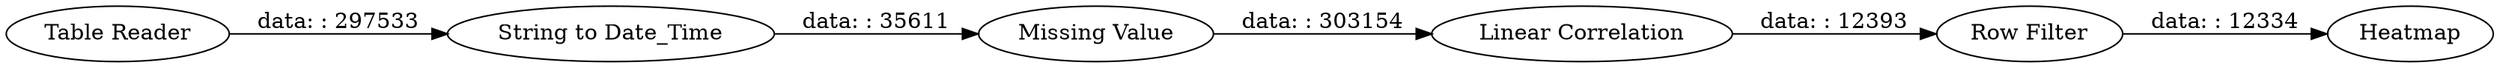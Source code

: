 digraph {
	"535128416251472996_3" [label="Missing Value"]
	"535128416251472996_1" [label="Table Reader"]
	"535128416251472996_5" [label="Linear Correlation"]
	"535128416251472996_7" [label=Heatmap]
	"535128416251472996_2" [label="String to Date_Time"]
	"535128416251472996_8" [label="Row Filter"]
	"535128416251472996_1" -> "535128416251472996_2" [label="data: : 297533"]
	"535128416251472996_5" -> "535128416251472996_8" [label="data: : 12393"]
	"535128416251472996_8" -> "535128416251472996_7" [label="data: : 12334"]
	"535128416251472996_3" -> "535128416251472996_5" [label="data: : 303154"]
	"535128416251472996_2" -> "535128416251472996_3" [label="data: : 35611"]
	rankdir=LR
}
